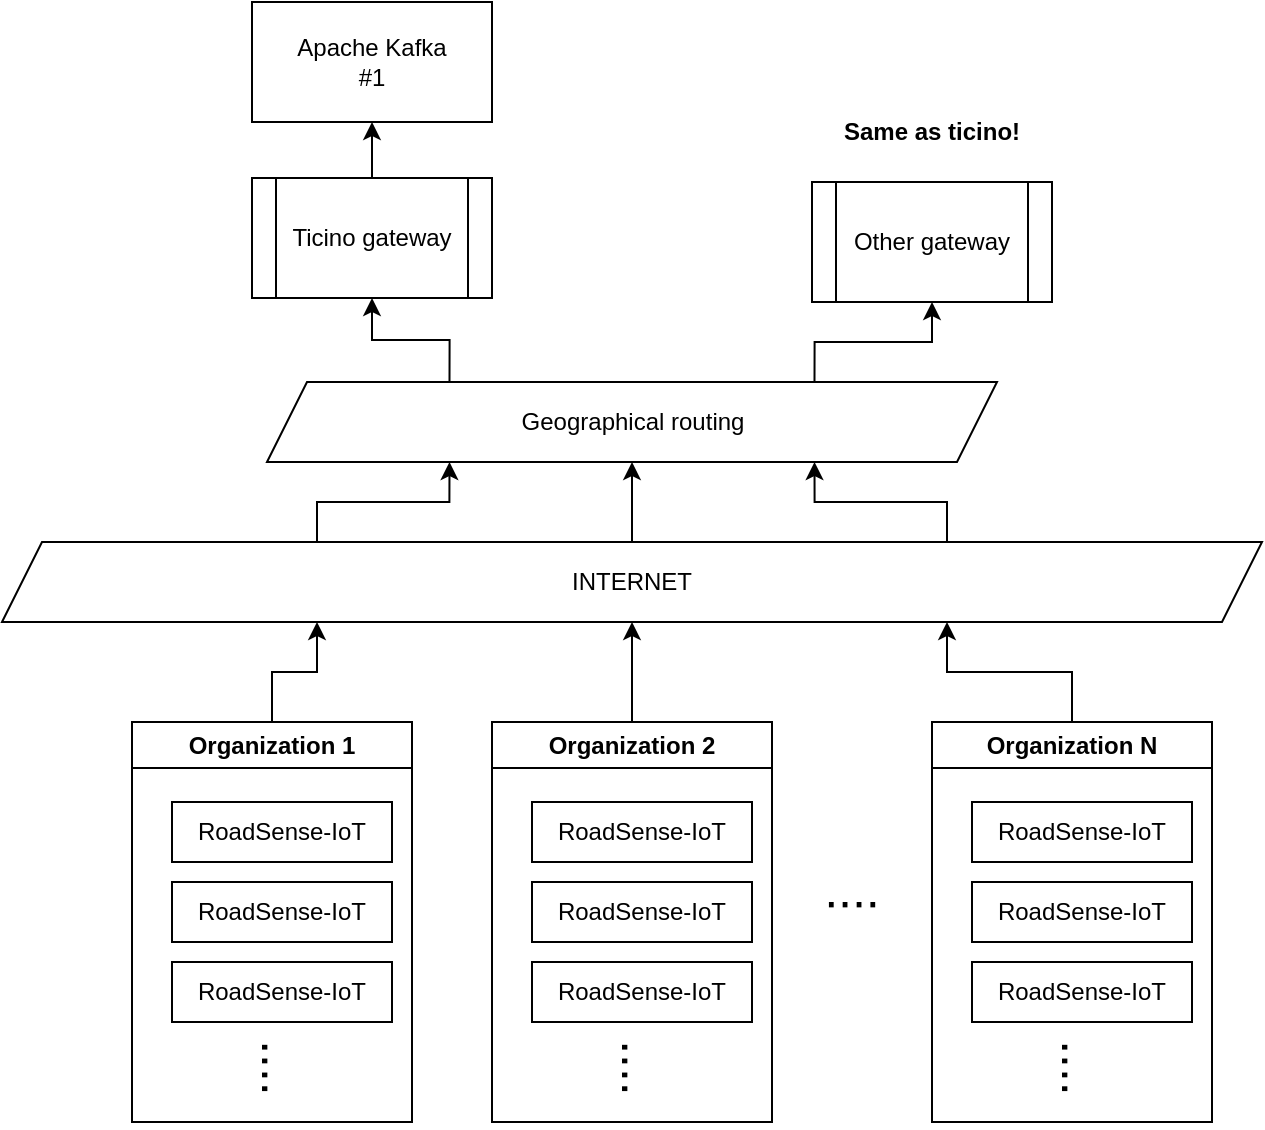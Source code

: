 <mxfile version="24.7.17">
  <diagram name="Page-1" id="kVt8Em_kQJLYtogck9mr">
    <mxGraphModel dx="895" dy="696" grid="1" gridSize="10" guides="1" tooltips="1" connect="1" arrows="1" fold="1" page="1" pageScale="1" pageWidth="850" pageHeight="1100" math="0" shadow="0">
      <root>
        <mxCell id="0" />
        <mxCell id="1" parent="0" />
        <mxCell id="aAlMACzFZfNFGqgNYUyu-35" style="edgeStyle=orthogonalEdgeStyle;rounded=0;orthogonalLoop=1;jettySize=auto;html=1;exitX=0.5;exitY=0;exitDx=0;exitDy=0;entryX=0.25;entryY=1;entryDx=0;entryDy=0;" edge="1" parent="1" source="aAlMACzFZfNFGqgNYUyu-4" target="aAlMACzFZfNFGqgNYUyu-34">
          <mxGeometry relative="1" as="geometry" />
        </mxCell>
        <mxCell id="aAlMACzFZfNFGqgNYUyu-4" value="Organization 1" style="swimlane;whiteSpace=wrap;html=1;" vertex="1" parent="1">
          <mxGeometry x="160" y="800" width="140" height="200" as="geometry" />
        </mxCell>
        <mxCell id="aAlMACzFZfNFGqgNYUyu-1" value="RoadSense-IoT" style="rounded=0;whiteSpace=wrap;html=1;" vertex="1" parent="aAlMACzFZfNFGqgNYUyu-4">
          <mxGeometry x="20" y="40" width="110" height="30" as="geometry" />
        </mxCell>
        <mxCell id="aAlMACzFZfNFGqgNYUyu-2" value="RoadSense-IoT" style="rounded=0;whiteSpace=wrap;html=1;" vertex="1" parent="aAlMACzFZfNFGqgNYUyu-4">
          <mxGeometry x="20" y="80" width="110" height="30" as="geometry" />
        </mxCell>
        <mxCell id="aAlMACzFZfNFGqgNYUyu-3" value="RoadSense-IoT" style="rounded=0;whiteSpace=wrap;html=1;" vertex="1" parent="aAlMACzFZfNFGqgNYUyu-4">
          <mxGeometry x="20" y="120" width="110" height="30" as="geometry" />
        </mxCell>
        <mxCell id="aAlMACzFZfNFGqgNYUyu-6" value="&lt;font style=&quot;font-size: 25px;&quot;&gt;....&lt;/font&gt;" style="text;html=1;align=center;verticalAlign=middle;whiteSpace=wrap;rounded=0;rotation=90;" vertex="1" parent="aAlMACzFZfNFGqgNYUyu-4">
          <mxGeometry x="45" y="163" width="60" height="20" as="geometry" />
        </mxCell>
        <mxCell id="aAlMACzFZfNFGqgNYUyu-40" value="" style="edgeStyle=orthogonalEdgeStyle;rounded=0;orthogonalLoop=1;jettySize=auto;html=1;" edge="1" parent="1" source="aAlMACzFZfNFGqgNYUyu-7" target="aAlMACzFZfNFGqgNYUyu-34">
          <mxGeometry relative="1" as="geometry" />
        </mxCell>
        <mxCell id="aAlMACzFZfNFGqgNYUyu-7" value="Organization 2" style="swimlane;whiteSpace=wrap;html=1;" vertex="1" parent="1">
          <mxGeometry x="340" y="800" width="140" height="200" as="geometry" />
        </mxCell>
        <mxCell id="aAlMACzFZfNFGqgNYUyu-8" value="RoadSense-IoT" style="rounded=0;whiteSpace=wrap;html=1;" vertex="1" parent="aAlMACzFZfNFGqgNYUyu-7">
          <mxGeometry x="20" y="40" width="110" height="30" as="geometry" />
        </mxCell>
        <mxCell id="aAlMACzFZfNFGqgNYUyu-9" value="RoadSense-IoT" style="rounded=0;whiteSpace=wrap;html=1;" vertex="1" parent="aAlMACzFZfNFGqgNYUyu-7">
          <mxGeometry x="20" y="80" width="110" height="30" as="geometry" />
        </mxCell>
        <mxCell id="aAlMACzFZfNFGqgNYUyu-10" value="RoadSense-IoT" style="rounded=0;whiteSpace=wrap;html=1;" vertex="1" parent="aAlMACzFZfNFGqgNYUyu-7">
          <mxGeometry x="20" y="120" width="110" height="30" as="geometry" />
        </mxCell>
        <mxCell id="aAlMACzFZfNFGqgNYUyu-11" value="&lt;font style=&quot;font-size: 25px;&quot;&gt;....&lt;/font&gt;" style="text;html=1;align=center;verticalAlign=middle;whiteSpace=wrap;rounded=0;rotation=90;" vertex="1" parent="aAlMACzFZfNFGqgNYUyu-7">
          <mxGeometry x="45" y="163" width="60" height="20" as="geometry" />
        </mxCell>
        <mxCell id="aAlMACzFZfNFGqgNYUyu-38" style="edgeStyle=orthogonalEdgeStyle;rounded=0;orthogonalLoop=1;jettySize=auto;html=1;entryX=0.75;entryY=1;entryDx=0;entryDy=0;" edge="1" parent="1" source="aAlMACzFZfNFGqgNYUyu-12" target="aAlMACzFZfNFGqgNYUyu-34">
          <mxGeometry relative="1" as="geometry" />
        </mxCell>
        <mxCell id="aAlMACzFZfNFGqgNYUyu-12" value="Organization N" style="swimlane;whiteSpace=wrap;html=1;" vertex="1" parent="1">
          <mxGeometry x="560" y="800" width="140" height="200" as="geometry" />
        </mxCell>
        <mxCell id="aAlMACzFZfNFGqgNYUyu-13" value="RoadSense-IoT" style="rounded=0;whiteSpace=wrap;html=1;" vertex="1" parent="aAlMACzFZfNFGqgNYUyu-12">
          <mxGeometry x="20" y="40" width="110" height="30" as="geometry" />
        </mxCell>
        <mxCell id="aAlMACzFZfNFGqgNYUyu-14" value="RoadSense-IoT" style="rounded=0;whiteSpace=wrap;html=1;" vertex="1" parent="aAlMACzFZfNFGqgNYUyu-12">
          <mxGeometry x="20" y="80" width="110" height="30" as="geometry" />
        </mxCell>
        <mxCell id="aAlMACzFZfNFGqgNYUyu-15" value="RoadSense-IoT" style="rounded=0;whiteSpace=wrap;html=1;" vertex="1" parent="aAlMACzFZfNFGqgNYUyu-12">
          <mxGeometry x="20" y="120" width="110" height="30" as="geometry" />
        </mxCell>
        <mxCell id="aAlMACzFZfNFGqgNYUyu-16" value="&lt;font style=&quot;font-size: 25px;&quot;&gt;....&lt;/font&gt;" style="text;html=1;align=center;verticalAlign=middle;whiteSpace=wrap;rounded=0;rotation=90;" vertex="1" parent="aAlMACzFZfNFGqgNYUyu-12">
          <mxGeometry x="45" y="163" width="60" height="20" as="geometry" />
        </mxCell>
        <mxCell id="aAlMACzFZfNFGqgNYUyu-17" value="&lt;font style=&quot;font-size: 25px;&quot;&gt;....&lt;/font&gt;" style="text;html=1;align=center;verticalAlign=middle;whiteSpace=wrap;rounded=0;rotation=-180;" vertex="1" parent="1">
          <mxGeometry x="490" y="890" width="60" height="20" as="geometry" />
        </mxCell>
        <mxCell id="aAlMACzFZfNFGqgNYUyu-60" style="edgeStyle=orthogonalEdgeStyle;rounded=0;orthogonalLoop=1;jettySize=auto;html=1;exitX=0.5;exitY=0;exitDx=0;exitDy=0;entryX=0.5;entryY=1;entryDx=0;entryDy=0;" edge="1" parent="1" source="aAlMACzFZfNFGqgNYUyu-28" target="aAlMACzFZfNFGqgNYUyu-50">
          <mxGeometry relative="1" as="geometry" />
        </mxCell>
        <mxCell id="aAlMACzFZfNFGqgNYUyu-28" value="Ticino gateway" style="shape=process;whiteSpace=wrap;html=1;backgroundOutline=1;" vertex="1" parent="1">
          <mxGeometry x="220" y="528" width="120" height="60" as="geometry" />
        </mxCell>
        <mxCell id="aAlMACzFZfNFGqgNYUyu-29" value="&lt;div&gt;Other gateway&lt;br&gt;&lt;/div&gt;" style="shape=process;whiteSpace=wrap;html=1;backgroundOutline=1;" vertex="1" parent="1">
          <mxGeometry x="500" y="530" width="120" height="60" as="geometry" />
        </mxCell>
        <mxCell id="aAlMACzFZfNFGqgNYUyu-54" style="edgeStyle=orthogonalEdgeStyle;rounded=0;orthogonalLoop=1;jettySize=auto;html=1;exitX=0.25;exitY=0;exitDx=0;exitDy=0;entryX=0.25;entryY=1;entryDx=0;entryDy=0;" edge="1" parent="1" source="aAlMACzFZfNFGqgNYUyu-34" target="aAlMACzFZfNFGqgNYUyu-53">
          <mxGeometry relative="1" as="geometry" />
        </mxCell>
        <mxCell id="aAlMACzFZfNFGqgNYUyu-55" style="edgeStyle=orthogonalEdgeStyle;rounded=0;orthogonalLoop=1;jettySize=auto;html=1;exitX=0.5;exitY=0;exitDx=0;exitDy=0;entryX=0.5;entryY=1;entryDx=0;entryDy=0;" edge="1" parent="1" source="aAlMACzFZfNFGqgNYUyu-34" target="aAlMACzFZfNFGqgNYUyu-53">
          <mxGeometry relative="1" as="geometry" />
        </mxCell>
        <mxCell id="aAlMACzFZfNFGqgNYUyu-56" style="edgeStyle=orthogonalEdgeStyle;rounded=0;orthogonalLoop=1;jettySize=auto;html=1;exitX=0.75;exitY=0;exitDx=0;exitDy=0;entryX=0.75;entryY=1;entryDx=0;entryDy=0;" edge="1" parent="1" source="aAlMACzFZfNFGqgNYUyu-34" target="aAlMACzFZfNFGqgNYUyu-53">
          <mxGeometry relative="1" as="geometry" />
        </mxCell>
        <mxCell id="aAlMACzFZfNFGqgNYUyu-34" value="INTERNET" style="shape=parallelogram;perimeter=parallelogramPerimeter;whiteSpace=wrap;html=1;fixedSize=1;" vertex="1" parent="1">
          <mxGeometry x="95" y="710" width="630" height="40" as="geometry" />
        </mxCell>
        <mxCell id="aAlMACzFZfNFGqgNYUyu-50" value="&lt;div&gt;Apache Kafka&lt;/div&gt;&lt;div&gt;#1&lt;/div&gt;" style="rounded=0;whiteSpace=wrap;html=1;" vertex="1" parent="1">
          <mxGeometry x="220" y="440" width="120" height="60" as="geometry" />
        </mxCell>
        <mxCell id="aAlMACzFZfNFGqgNYUyu-57" style="edgeStyle=orthogonalEdgeStyle;rounded=0;orthogonalLoop=1;jettySize=auto;html=1;exitX=0.25;exitY=0;exitDx=0;exitDy=0;" edge="1" parent="1" source="aAlMACzFZfNFGqgNYUyu-53" target="aAlMACzFZfNFGqgNYUyu-28">
          <mxGeometry relative="1" as="geometry" />
        </mxCell>
        <mxCell id="aAlMACzFZfNFGqgNYUyu-58" style="edgeStyle=orthogonalEdgeStyle;rounded=0;orthogonalLoop=1;jettySize=auto;html=1;exitX=0.75;exitY=0;exitDx=0;exitDy=0;entryX=0.5;entryY=1;entryDx=0;entryDy=0;" edge="1" parent="1" source="aAlMACzFZfNFGqgNYUyu-53" target="aAlMACzFZfNFGqgNYUyu-29">
          <mxGeometry relative="1" as="geometry" />
        </mxCell>
        <mxCell id="aAlMACzFZfNFGqgNYUyu-53" value="Geographical routing" style="shape=parallelogram;perimeter=parallelogramPerimeter;whiteSpace=wrap;html=1;fixedSize=1;" vertex="1" parent="1">
          <mxGeometry x="227.5" y="630" width="365" height="40" as="geometry" />
        </mxCell>
        <mxCell id="aAlMACzFZfNFGqgNYUyu-62" value="Same as ticino!" style="text;strokeColor=none;fillColor=none;align=left;verticalAlign=middle;spacingLeft=4;spacingRight=4;overflow=hidden;points=[[0,0.5],[1,0.5]];portConstraint=eastwest;rotatable=0;whiteSpace=wrap;html=1;fontStyle=1" vertex="1" parent="1">
          <mxGeometry x="510" y="490" width="100" height="30" as="geometry" />
        </mxCell>
      </root>
    </mxGraphModel>
  </diagram>
</mxfile>
